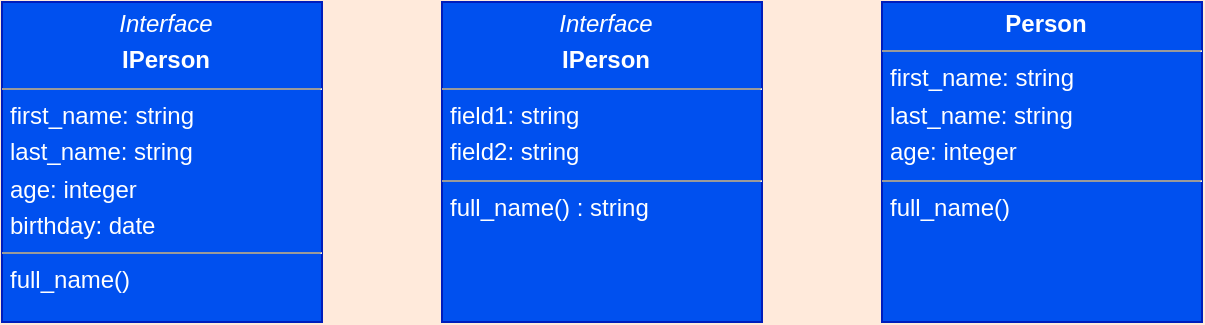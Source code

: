 <mxfile>
  <diagram id="szH" name="Style-Plain">
    <mxGraphModel dx="0" dy="0" background="#FFEADB" grid="0" gridSize="10" guides="1" tooltips="1" connect="1" arrows="1" fold="1" page="1" pageScale="1" pageWidth="1169" pageHeight="827" math="0" shadow="0">
      <root>
        <mxCell id="page_root_szH" parent="szH"/>
        <mxCell id="node_root_szH" parent="page_root_szH"/>
        <mxCell id="szH-2" value="&lt;p style=&quot;margin:0px;margin-left:4px;margin-top:4px;text-align:center&quot;&gt;&lt;i&gt;Interface&lt;/i&gt;&lt;/p&gt;&lt;p style=&quot;margin:0px;margin-left:4px;margin-top:4px;text-align:center&quot;&gt;&lt;b&gt;IPerson&lt;/b&gt;&lt;/p&gt;&lt;hr size=&quot;1&quot;/&gt;&lt;p style=&quot;margin:0px;margin-left:4px;margin-top:4px&quot;&gt;first_name: string&lt;/p&gt;&lt;p style=&quot;margin:0px;margin-left:4px;margin-top:4px&quot;&gt;last_name: string&lt;/p&gt;&lt;p style=&quot;margin:0px;margin-left:4px;margin-top:4px&quot;&gt;age: integer&lt;/p&gt;&lt;p style=&quot;margin:0px;margin-left:4px;margin-top:4px&quot;&gt;birthday: date&lt;/p&gt;&lt;hr size=&quot;1&quot;/&gt;&lt;p style=&quot;margin:0px;margin-left:4px;margin-top:4px&quot;&gt;full_name()&lt;/p&gt;" style="whiteSpace=wrap;html=1;rounded=0;fillColor=#0050ef;strokeColor=#001DBC;fontColor=#ffffff;align=left;overflow=fill;fontSize=12;fontFamily=Helvetica" vertex="1" parent="node_root_szH">
          <mxGeometry x="30" y="30" width="160" height="160" as="geometry"/>
        </mxCell>
        <mxCell id="szH-3" value="&lt;p style=&quot;margin:0px;margin-left:4px;margin-top:4px;text-align:center&quot;&gt;&lt;i&gt;Interface&lt;/i&gt;&lt;/p&gt;&lt;p style=&quot;margin:0px;margin-left:4px;margin-top:4px;text-align:center&quot;&gt;&lt;b&gt;IPerson&lt;/b&gt;&lt;/p&gt;&lt;hr size=&quot;1&quot;/&gt;&lt;p style=&quot;margin:0px;margin-left:4px;margin-top:4px&quot;&gt;field1: string&lt;/p&gt;&lt;p style=&quot;margin:0px;margin-left:4px;margin-top:4px&quot;&gt;field2: string&lt;/p&gt;&lt;hr size=&quot;1&quot;/&gt;&lt;p style=&quot;margin:0px;margin-left:4px;margin-top:4px&quot;&gt;full_name() : string&lt;/p&gt;" style="whiteSpace=wrap;html=1;rounded=0;fillColor=#0050ef;strokeColor=#001DBC;fontColor=#ffffff;align=left;overflow=fill;fontSize=12;fontFamily=Helvetica" vertex="1" parent="node_root_szH">
          <mxGeometry x="250" y="30" width="160" height="160" as="geometry"/>
        </mxCell>
        <mxCell id="szH-4" value="&lt;p style=&quot;margin:0px;margin-left:4px;margin-top:4px;text-align:center&quot;&gt;&lt;b&gt;Person&lt;/b&gt;&lt;/p&gt;&lt;hr size=&quot;1&quot;/&gt;&lt;p style=&quot;margin:0px;margin-left:4px;margin-top:4px&quot;&gt;first_name: string&lt;/p&gt;&lt;p style=&quot;margin:0px;margin-left:4px;margin-top:4px&quot;&gt;last_name: string&lt;/p&gt;&lt;p style=&quot;margin:0px;margin-left:4px;margin-top:4px&quot;&gt;age: integer&lt;/p&gt;&lt;hr size=&quot;1&quot;/&gt;&lt;p style=&quot;margin:0px;margin-left:4px;margin-top:4px&quot;&gt;full_name()&lt;/p&gt;" style="whiteSpace=wrap;html=1;rounded=0;fillColor=#0050ef;strokeColor=#001DBC;fontColor=#ffffff;align=left;overflow=fill;fontSize=12;fontFamily=Helvetica" vertex="1" parent="node_root_szH">
          <mxGeometry x="470" y="30" width="160" height="160" as="geometry"/>
        </mxCell>
      </root>
    </mxGraphModel>
  </diagram>
</mxfile>